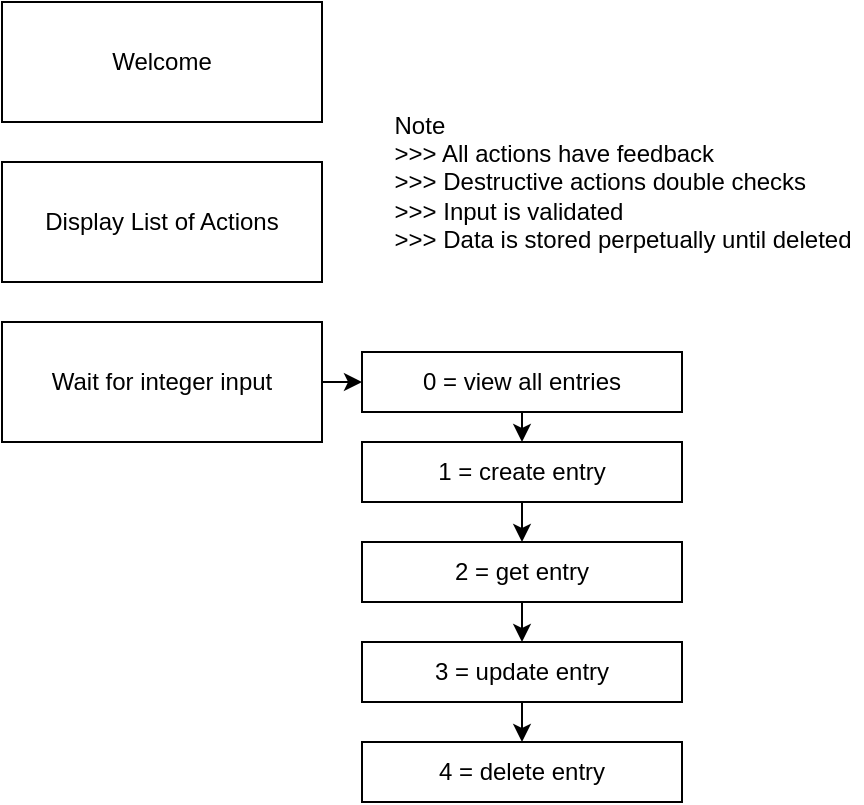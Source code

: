 <mxfile>
    <diagram id="Iy-UVZtfvYKYEa1MrOZf" name="UX Logic">
        <mxGraphModel dx="1074" dy="557" grid="1" gridSize="10" guides="1" tooltips="1" connect="1" arrows="1" fold="1" page="0" pageScale="1" pageWidth="827" pageHeight="1169" math="0" shadow="0">
            <root>
                <mxCell id="fPbUK8P4TT5raj2Lybtg-0"/>
                <mxCell id="fPbUK8P4TT5raj2Lybtg-1" parent="fPbUK8P4TT5raj2Lybtg-0"/>
                <mxCell id="fPbUK8P4TT5raj2Lybtg-2" value="Welcome" style="whiteSpace=wrap;html=1;" vertex="1" parent="fPbUK8P4TT5raj2Lybtg-1">
                    <mxGeometry x="210" y="160" width="160" height="60" as="geometry"/>
                </mxCell>
                <mxCell id="fPbUK8P4TT5raj2Lybtg-3" value="Display List of Actions" style="whiteSpace=wrap;html=1;" vertex="1" parent="fPbUK8P4TT5raj2Lybtg-1">
                    <mxGeometry x="210" y="240" width="160" height="60" as="geometry"/>
                </mxCell>
                <mxCell id="fPbUK8P4TT5raj2Lybtg-6" value="" style="edgeStyle=none;html=1;" edge="1" parent="fPbUK8P4TT5raj2Lybtg-1" source="fPbUK8P4TT5raj2Lybtg-4" target="fPbUK8P4TT5raj2Lybtg-5">
                    <mxGeometry relative="1" as="geometry"/>
                </mxCell>
                <mxCell id="fPbUK8P4TT5raj2Lybtg-4" value="Wait for integer input" style="whiteSpace=wrap;html=1;" vertex="1" parent="fPbUK8P4TT5raj2Lybtg-1">
                    <mxGeometry x="210" y="320" width="160" height="60" as="geometry"/>
                </mxCell>
                <mxCell id="fPbUK8P4TT5raj2Lybtg-8" value="" style="edgeStyle=none;html=1;" edge="1" parent="fPbUK8P4TT5raj2Lybtg-1" source="fPbUK8P4TT5raj2Lybtg-5" target="fPbUK8P4TT5raj2Lybtg-7">
                    <mxGeometry relative="1" as="geometry"/>
                </mxCell>
                <mxCell id="fPbUK8P4TT5raj2Lybtg-5" value="0 = view all entries" style="whiteSpace=wrap;html=1;" vertex="1" parent="fPbUK8P4TT5raj2Lybtg-1">
                    <mxGeometry x="390" y="335" width="160" height="30" as="geometry"/>
                </mxCell>
                <mxCell id="fPbUK8P4TT5raj2Lybtg-10" value="" style="edgeStyle=none;html=1;" edge="1" parent="fPbUK8P4TT5raj2Lybtg-1" source="fPbUK8P4TT5raj2Lybtg-7" target="fPbUK8P4TT5raj2Lybtg-9">
                    <mxGeometry relative="1" as="geometry"/>
                </mxCell>
                <mxCell id="fPbUK8P4TT5raj2Lybtg-7" value="1 = create entry" style="whiteSpace=wrap;html=1;" vertex="1" parent="fPbUK8P4TT5raj2Lybtg-1">
                    <mxGeometry x="390" y="380" width="160" height="30" as="geometry"/>
                </mxCell>
                <mxCell id="fPbUK8P4TT5raj2Lybtg-12" value="" style="edgeStyle=none;html=1;" edge="1" parent="fPbUK8P4TT5raj2Lybtg-1" source="fPbUK8P4TT5raj2Lybtg-9" target="fPbUK8P4TT5raj2Lybtg-11">
                    <mxGeometry relative="1" as="geometry"/>
                </mxCell>
                <mxCell id="fPbUK8P4TT5raj2Lybtg-9" value="2 = get entry" style="whiteSpace=wrap;html=1;" vertex="1" parent="fPbUK8P4TT5raj2Lybtg-1">
                    <mxGeometry x="390" y="430" width="160" height="30" as="geometry"/>
                </mxCell>
                <mxCell id="fPbUK8P4TT5raj2Lybtg-14" value="" style="edgeStyle=none;html=1;" edge="1" parent="fPbUK8P4TT5raj2Lybtg-1" source="fPbUK8P4TT5raj2Lybtg-11" target="fPbUK8P4TT5raj2Lybtg-13">
                    <mxGeometry relative="1" as="geometry"/>
                </mxCell>
                <mxCell id="fPbUK8P4TT5raj2Lybtg-11" value="3 = update entry" style="whiteSpace=wrap;html=1;" vertex="1" parent="fPbUK8P4TT5raj2Lybtg-1">
                    <mxGeometry x="390" y="480" width="160" height="30" as="geometry"/>
                </mxCell>
                <mxCell id="fPbUK8P4TT5raj2Lybtg-13" value="4 = delete entry" style="whiteSpace=wrap;html=1;" vertex="1" parent="fPbUK8P4TT5raj2Lybtg-1">
                    <mxGeometry x="390" y="530" width="160" height="30" as="geometry"/>
                </mxCell>
                <mxCell id="fPbUK8P4TT5raj2Lybtg-16" value="&lt;div style=&quot;text-align: left&quot;&gt;&lt;span&gt;Note&lt;/span&gt;&lt;/div&gt;&lt;div style=&quot;text-align: left&quot;&gt;&lt;span&gt;&amp;gt;&amp;gt;&amp;gt; All actions have feedback&lt;/span&gt;&lt;/div&gt;&lt;div style=&quot;text-align: left&quot;&gt;&lt;span&gt;&amp;gt;&amp;gt;&amp;gt; Destructive actions double checks&lt;/span&gt;&lt;/div&gt;&lt;div style=&quot;text-align: left&quot;&gt;&amp;gt;&amp;gt;&amp;gt; Input is validated&lt;/div&gt;&lt;div style=&quot;text-align: left&quot;&gt;&amp;gt;&amp;gt;&amp;gt; Data is stored perpetually until deleted&lt;/div&gt;" style="text;html=1;align=center;verticalAlign=middle;resizable=0;points=[];autosize=1;strokeColor=none;fillColor=none;" vertex="1" parent="fPbUK8P4TT5raj2Lybtg-1">
                    <mxGeometry x="400" y="210" width="240" height="80" as="geometry"/>
                </mxCell>
            </root>
        </mxGraphModel>
    </diagram>
    <diagram id="jrbtZY8rF9soC5BZV6fk" name="API Logic">
        <mxGraphModel dx="2274" dy="557" grid="1" gridSize="10" guides="1" tooltips="1" connect="1" arrows="1" fold="1" page="0" pageScale="1" pageWidth="827" pageHeight="1169" math="0" shadow="0">
            <root>
                <mxCell id="0"/>
                <mxCell id="1" parent="0"/>
                <mxCell id="4" value="" style="edgeStyle=none;html=1;" parent="1" source="2" target="3" edge="1">
                    <mxGeometry relative="1" as="geometry"/>
                </mxCell>
                <mxCell id="2" value="userAPI" style="whiteSpace=wrap;html=1;" parent="1" vertex="1">
                    <mxGeometry x="-820" y="120" width="120" height="60" as="geometry"/>
                </mxCell>
                <mxCell id="6" value="" style="edgeStyle=none;html=1;shape=link;" parent="1" source="3" target="5" edge="1">
                    <mxGeometry relative="1" as="geometry"/>
                </mxCell>
                <mxCell id="3" value="CREATE" style="whiteSpace=wrap;html=1;" parent="1" vertex="1">
                    <mxGeometry x="-820" y="200" width="120" height="40" as="geometry"/>
                </mxCell>
                <mxCell id="8" value="" style="edgeStyle=none;html=1;shape=link;" parent="1" source="5" target="7" edge="1">
                    <mxGeometry relative="1" as="geometry"/>
                </mxCell>
                <mxCell id="5" value="RETREIVE" style="whiteSpace=wrap;html=1;" parent="1" vertex="1">
                    <mxGeometry x="-820" y="260" width="120" height="40" as="geometry"/>
                </mxCell>
                <mxCell id="10" value="" style="edgeStyle=none;html=1;shape=link;" parent="1" source="7" target="9" edge="1">
                    <mxGeometry relative="1" as="geometry"/>
                </mxCell>
                <mxCell id="7" value="UPDATE" style="whiteSpace=wrap;html=1;" parent="1" vertex="1">
                    <mxGeometry x="-820" y="320" width="120" height="40" as="geometry"/>
                </mxCell>
                <mxCell id="9" value="DELETE" style="whiteSpace=wrap;html=1;" parent="1" vertex="1">
                    <mxGeometry x="-820" y="380" width="120" height="40" as="geometry"/>
                </mxCell>
                <mxCell id="20" value="" style="edgeStyle=none;html=1;entryX=0.5;entryY=0;entryDx=0;entryDy=0;" parent="1" source="11" target="13" edge="1">
                    <mxGeometry relative="1" as="geometry"/>
                </mxCell>
                <mxCell id="11" value="dataAPI" style="whiteSpace=wrap;html=1;" parent="1" vertex="1">
                    <mxGeometry x="-640" y="120" width="120" height="60" as="geometry"/>
                </mxCell>
                <mxCell id="12" value="" style="edgeStyle=none;html=1;shape=link;" parent="1" source="13" target="15" edge="1">
                    <mxGeometry relative="1" as="geometry"/>
                </mxCell>
                <mxCell id="13" value="CREATE" style="whiteSpace=wrap;html=1;" parent="1" vertex="1">
                    <mxGeometry x="-640" y="200" width="120" height="40" as="geometry"/>
                </mxCell>
                <mxCell id="14" value="" style="edgeStyle=none;html=1;shape=link;" parent="1" source="15" target="17" edge="1">
                    <mxGeometry relative="1" as="geometry"/>
                </mxCell>
                <mxCell id="15" value="RETREIVE" style="whiteSpace=wrap;html=1;" parent="1" vertex="1">
                    <mxGeometry x="-640" y="260" width="120" height="40" as="geometry"/>
                </mxCell>
                <mxCell id="16" value="" style="edgeStyle=none;html=1;shape=link;" parent="1" source="17" target="18" edge="1">
                    <mxGeometry relative="1" as="geometry"/>
                </mxCell>
                <mxCell id="17" value="UPDATE" style="whiteSpace=wrap;html=1;" parent="1" vertex="1">
                    <mxGeometry x="-640" y="320" width="120" height="40" as="geometry"/>
                </mxCell>
                <mxCell id="18" value="DELETE" style="whiteSpace=wrap;html=1;" parent="1" vertex="1">
                    <mxGeometry x="-640" y="380" width="120" height="40" as="geometry"/>
                </mxCell>
                <mxCell id="eUVhQn7LTLxFPSkRlnxT-26" value="" style="edgeStyle=none;html=1;shape=link;" edge="1" parent="1" source="21" target="eUVhQn7LTLxFPSkRlnxT-25">
                    <mxGeometry relative="1" as="geometry"/>
                </mxCell>
                <mxCell id="21" value="JOURNAL&lt;br&gt;ENTRIES" style="ellipse;whiteSpace=wrap;html=1;" parent="1" vertex="1">
                    <mxGeometry x="-292" y="110" width="120" height="60" as="geometry"/>
                </mxCell>
                <mxCell id="23" value="EXCEL&lt;br&gt;DATABASE" style="ellipse;whiteSpace=wrap;html=1;" parent="1" vertex="1">
                    <mxGeometry x="-460" y="250" width="120" height="60" as="geometry"/>
                </mxCell>
                <mxCell id="eUVhQn7LTLxFPSkRlnxT-28" value="" style="edgeStyle=none;html=1;shape=link;" edge="1" parent="1" source="eUVhQn7LTLxFPSkRlnxT-25" target="eUVhQn7LTLxFPSkRlnxT-27">
                    <mxGeometry relative="1" as="geometry"/>
                </mxCell>
                <mxCell id="eUVhQn7LTLxFPSkRlnxT-25" value="ID" style="rhombus;whiteSpace=wrap;html=1;" vertex="1" parent="1">
                    <mxGeometry x="-262" y="190" width="60" height="60" as="geometry"/>
                </mxCell>
                <mxCell id="eUVhQn7LTLxFPSkRlnxT-30" value="" style="edgeStyle=none;html=1;shape=link;" edge="1" parent="1" source="eUVhQn7LTLxFPSkRlnxT-27" target="eUVhQn7LTLxFPSkRlnxT-29">
                    <mxGeometry relative="1" as="geometry"/>
                </mxCell>
                <mxCell id="eUVhQn7LTLxFPSkRlnxT-27" value="Date" style="rhombus;whiteSpace=wrap;html=1;" vertex="1" parent="1">
                    <mxGeometry x="-262" y="270" width="60" height="60" as="geometry"/>
                </mxCell>
                <mxCell id="eUVhQn7LTLxFPSkRlnxT-33" value="" style="edgeStyle=none;html=1;shape=link;" edge="1" parent="1" source="eUVhQn7LTLxFPSkRlnxT-29" target="eUVhQn7LTLxFPSkRlnxT-32">
                    <mxGeometry relative="1" as="geometry"/>
                </mxCell>
                <mxCell id="eUVhQn7LTLxFPSkRlnxT-29" value="Time" style="rhombus;whiteSpace=wrap;html=1;" vertex="1" parent="1">
                    <mxGeometry x="-262" y="350" width="60" height="60" as="geometry"/>
                </mxCell>
                <mxCell id="eUVhQn7LTLxFPSkRlnxT-32" value="Text" style="rhombus;whiteSpace=wrap;html=1;" vertex="1" parent="1">
                    <mxGeometry x="-262" y="429" width="60" height="60" as="geometry"/>
                </mxCell>
                <mxCell id="eUVhQn7LTLxFPSkRlnxT-34" value="User initiates actions&lt;br&gt;&amp;amp; receives feedback" style="text;html=1;align=center;verticalAlign=middle;resizable=0;points=[];autosize=1;strokeColor=none;fillColor=none;" vertex="1" parent="1">
                    <mxGeometry x="-825" y="75" width="130" height="30" as="geometry"/>
                </mxCell>
                <mxCell id="eUVhQn7LTLxFPSkRlnxT-35" value="Journal entries structure" style="text;html=1;align=center;verticalAlign=middle;resizable=0;points=[];autosize=1;strokeColor=none;fillColor=none;" vertex="1" parent="1">
                    <mxGeometry x="-292" y="70" width="140" height="20" as="geometry"/>
                </mxCell>
                <mxCell id="eUVhQn7LTLxFPSkRlnxT-36" value="Corresponds to &lt;br&gt;database operations" style="text;html=1;align=center;verticalAlign=middle;resizable=0;points=[];autosize=1;strokeColor=none;fillColor=none;" vertex="1" parent="1">
                    <mxGeometry x="-635" y="75" width="120" height="30" as="geometry"/>
                </mxCell>
                <mxCell id="eUVhQn7LTLxFPSkRlnxT-37" value="Interact with &lt;br&gt;perpetual database" style="text;html=1;align=center;verticalAlign=middle;resizable=0;points=[];autosize=1;strokeColor=none;fillColor=none;" vertex="1" parent="1">
                    <mxGeometry x="-460" y="200" width="120" height="30" as="geometry"/>
                </mxCell>
            </root>
        </mxGraphModel>
    </diagram>
</mxfile>